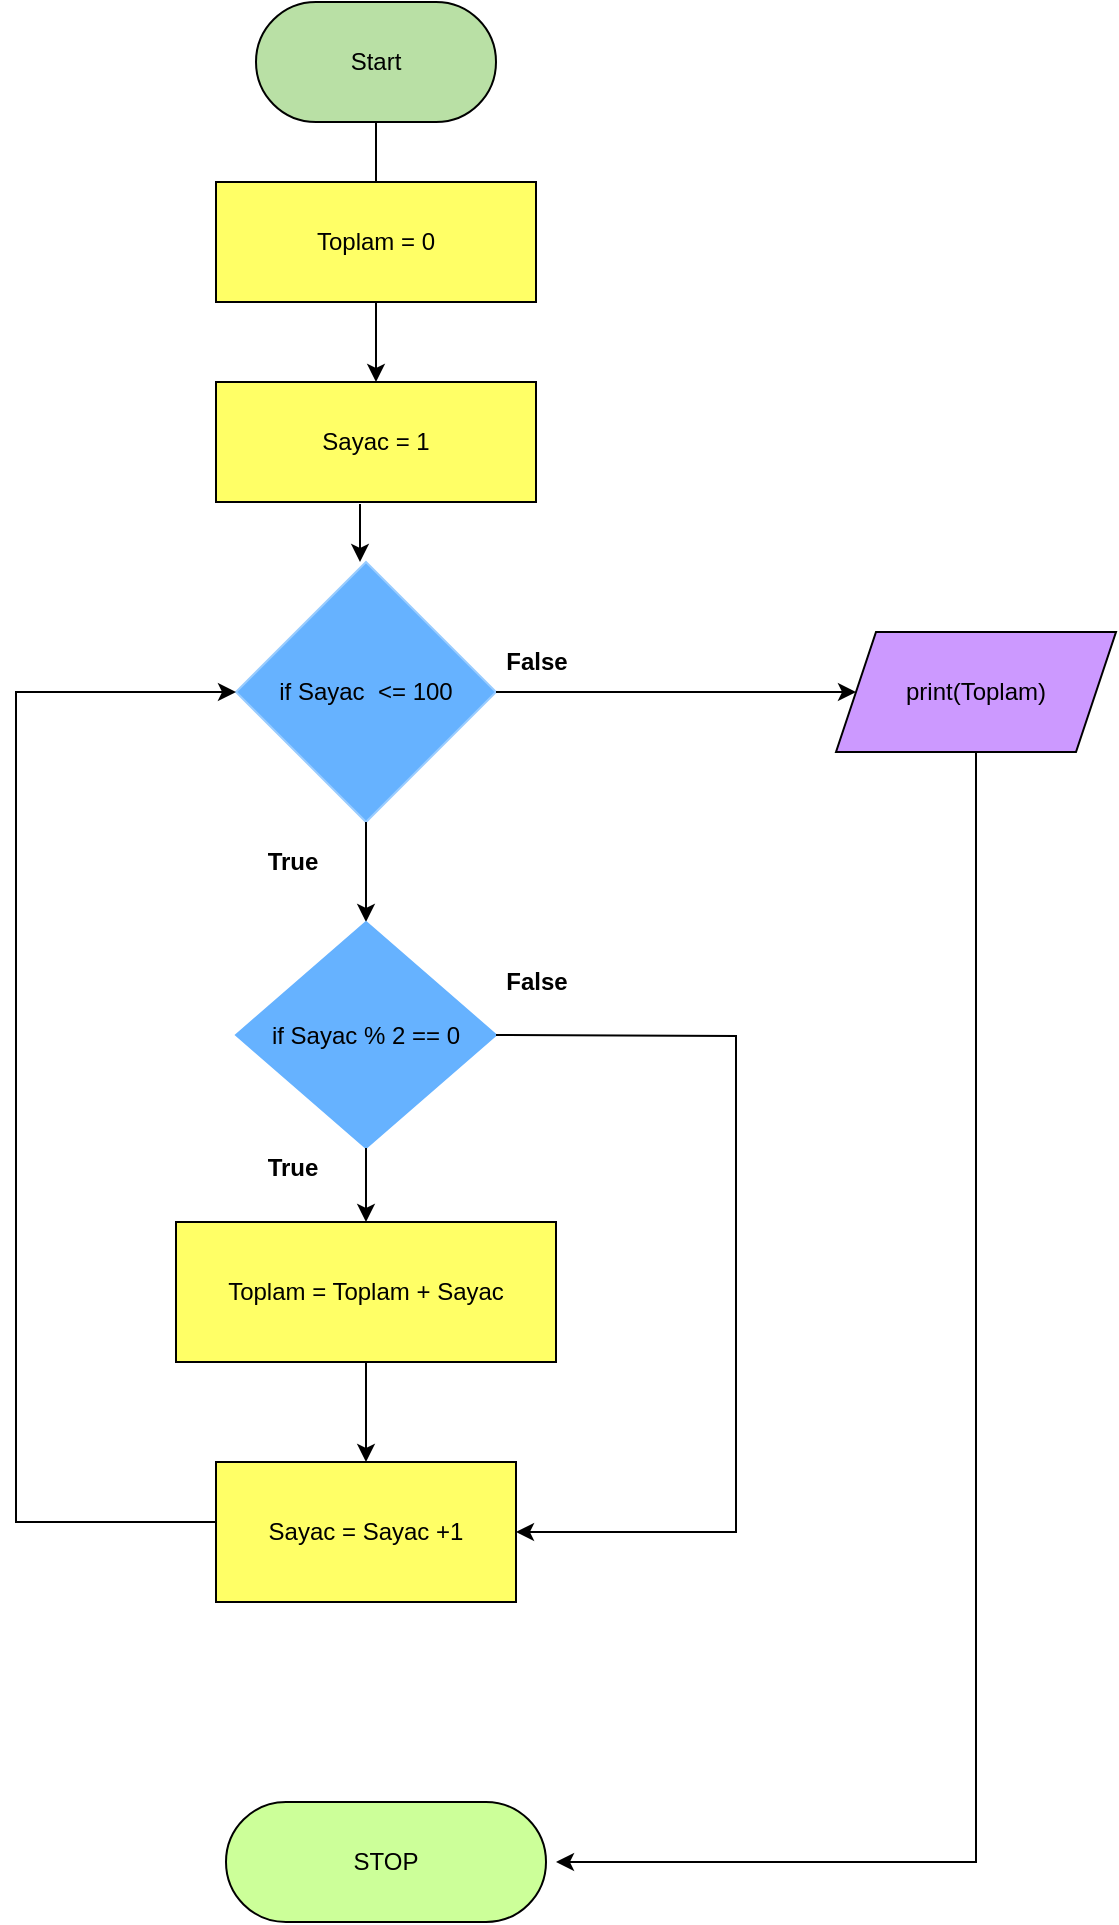 <mxfile version="16.5.6" type="device"><diagram id="XAf1AxXqJR2NTXRaaXhK" name="Page-1"><mxGraphModel dx="1186" dy="650" grid="1" gridSize="10" guides="1" tooltips="1" connect="1" arrows="1" fold="1" page="1" pageScale="1" pageWidth="1169" pageHeight="1654" math="0" shadow="0"><root><mxCell id="0"/><mxCell id="1" parent="0"/><mxCell id="H7u6WFWI3lyK-wtJYTjB-2" value="" style="endArrow=classic;html=1;rounded=0;exitX=0.5;exitY=1;exitDx=0;exitDy=0;startArrow=none;" parent="1" source="H7u6WFWI3lyK-wtJYTjB-3" edge="1"><mxGeometry width="50" height="50" relative="1" as="geometry"><mxPoint x="560" y="360" as="sourcePoint"/><mxPoint x="490" y="180" as="targetPoint"/></mxGeometry></mxCell><mxCell id="H7u6WFWI3lyK-wtJYTjB-4" value="Sayac = 1" style="rounded=0;whiteSpace=wrap;html=1;fillColor=#FFFF66;" parent="1" vertex="1"><mxGeometry x="410" y="240" width="160" height="60" as="geometry"/></mxCell><mxCell id="H7u6WFWI3lyK-wtJYTjB-5" value="" style="endArrow=classic;html=1;rounded=0;exitX=0.5;exitY=1;exitDx=0;exitDy=0;entryX=0.5;entryY=0;entryDx=0;entryDy=0;" parent="1" source="H7u6WFWI3lyK-wtJYTjB-3" target="H7u6WFWI3lyK-wtJYTjB-4" edge="1"><mxGeometry width="50" height="50" relative="1" as="geometry"><mxPoint x="489.5" y="240" as="sourcePoint"/><mxPoint x="489.5" y="310" as="targetPoint"/></mxGeometry></mxCell><mxCell id="H7u6WFWI3lyK-wtJYTjB-3" value="Toplam = 0" style="rounded=0;whiteSpace=wrap;html=1;fillColor=#FFFF66;" parent="1" vertex="1"><mxGeometry x="410" y="140" width="160" height="60" as="geometry"/></mxCell><mxCell id="H7u6WFWI3lyK-wtJYTjB-9" value="" style="endArrow=none;html=1;rounded=0;exitX=0.5;exitY=1;exitDx=0;exitDy=0;" parent="1" source="H7u6WFWI3lyK-wtJYTjB-1" target="H7u6WFWI3lyK-wtJYTjB-3" edge="1"><mxGeometry width="50" height="50" relative="1" as="geometry"><mxPoint x="490" y="110" as="sourcePoint"/><mxPoint x="490" y="180" as="targetPoint"/></mxGeometry></mxCell><mxCell id="H7u6WFWI3lyK-wtJYTjB-19" value="if Sayac&amp;nbsp; &amp;lt;= 100" style="rhombus;whiteSpace=wrap;html=1;strokeColor=#99CCFF;fillColor=#66B2FF;" parent="1" vertex="1"><mxGeometry x="420" y="330" width="130" height="130" as="geometry"/></mxCell><mxCell id="H7u6WFWI3lyK-wtJYTjB-22" value="False" style="text;html=1;align=center;verticalAlign=middle;resizable=0;points=[];autosize=1;strokeColor=none;fillColor=none;fontStyle=1" parent="1" vertex="1"><mxGeometry x="545" y="370" width="50" height="20" as="geometry"/></mxCell><mxCell id="H7u6WFWI3lyK-wtJYTjB-23" value="" style="endArrow=classic;html=1;rounded=0;exitX=0.5;exitY=1;exitDx=0;exitDy=0;" parent="1" source="H7u6WFWI3lyK-wtJYTjB-19" edge="1"><mxGeometry width="50" height="50" relative="1" as="geometry"><mxPoint x="550" y="360" as="sourcePoint"/><mxPoint x="485" y="510" as="targetPoint"/></mxGeometry></mxCell><mxCell id="H7u6WFWI3lyK-wtJYTjB-24" value="if Sayac % 2 == 0" style="rhombus;whiteSpace=wrap;html=1;fillColor=#66B2FF;strokeColor=#66B2FF;" parent="1" vertex="1"><mxGeometry x="420" y="510" width="130" height="113" as="geometry"/></mxCell><mxCell id="H7u6WFWI3lyK-wtJYTjB-25" value="" style="endArrow=classic;html=1;rounded=0;exitX=0.5;exitY=1;exitDx=0;exitDy=0;" parent="1" source="H7u6WFWI3lyK-wtJYTjB-24" target="H7u6WFWI3lyK-wtJYTjB-26" edge="1"><mxGeometry width="50" height="50" relative="1" as="geometry"><mxPoint x="550" y="480" as="sourcePoint"/><mxPoint x="485" y="680" as="targetPoint"/></mxGeometry></mxCell><mxCell id="H7u6WFWI3lyK-wtJYTjB-26" value="Toplam = Toplam + Sayac" style="shape=parallelogram;perimeter=parallelogramPerimeter;whiteSpace=wrap;html=1;fixedSize=1;size=0;fillColor=#FFFF66;" parent="1" vertex="1"><mxGeometry x="390" y="660" width="190" height="70" as="geometry"/></mxCell><mxCell id="H7u6WFWI3lyK-wtJYTjB-27" value="True" style="text;html=1;align=center;verticalAlign=middle;resizable=0;points=[];autosize=1;strokeColor=none;fillColor=none;fontStyle=1" parent="1" vertex="1"><mxGeometry x="427.5" y="623" width="40" height="20" as="geometry"/></mxCell><mxCell id="H7u6WFWI3lyK-wtJYTjB-29" value="" style="endArrow=classic;html=1;rounded=0;exitX=1;exitY=0.5;exitDx=0;exitDy=0;entryX=1;entryY=0.5;entryDx=0;entryDy=0;" parent="1" source="H7u6WFWI3lyK-wtJYTjB-24" target="H7u6WFWI3lyK-wtJYTjB-32" edge="1"><mxGeometry width="50" height="50" relative="1" as="geometry"><mxPoint x="550" y="530" as="sourcePoint"/><mxPoint x="560" y="810" as="targetPoint"/><Array as="points"><mxPoint x="670" y="567"/><mxPoint x="670" y="815"/></Array></mxGeometry></mxCell><mxCell id="H7u6WFWI3lyK-wtJYTjB-30" value="False" style="text;html=1;align=center;verticalAlign=middle;resizable=0;points=[];autosize=1;strokeColor=none;fillColor=none;fontStyle=1" parent="1" vertex="1"><mxGeometry x="545" y="530" width="50" height="20" as="geometry"/></mxCell><mxCell id="H7u6WFWI3lyK-wtJYTjB-31" value="" style="endArrow=classic;html=1;rounded=0;exitX=0.5;exitY=1;exitDx=0;exitDy=0;" parent="1" source="H7u6WFWI3lyK-wtJYTjB-26" target="H7u6WFWI3lyK-wtJYTjB-32" edge="1"><mxGeometry width="50" height="50" relative="1" as="geometry"><mxPoint x="550" y="640" as="sourcePoint"/><mxPoint x="485" y="790" as="targetPoint"/></mxGeometry></mxCell><mxCell id="H7u6WFWI3lyK-wtJYTjB-32" value="Sayac = Sayac +1" style="shape=parallelogram;perimeter=parallelogramPerimeter;whiteSpace=wrap;html=1;fixedSize=1;size=0;fillColor=#FFFF66;" parent="1" vertex="1"><mxGeometry x="410" y="780" width="150" height="70" as="geometry"/></mxCell><mxCell id="H7u6WFWI3lyK-wtJYTjB-33" value="True" style="text;html=1;align=center;verticalAlign=middle;resizable=0;points=[];autosize=1;strokeColor=none;fillColor=none;fontStyle=1" parent="1" vertex="1"><mxGeometry x="427.5" y="470" width="40" height="20" as="geometry"/></mxCell><mxCell id="H7u6WFWI3lyK-wtJYTjB-34" value="" style="endArrow=classic;html=1;rounded=0;entryX=0;entryY=0.5;entryDx=0;entryDy=0;" parent="1" target="H7u6WFWI3lyK-wtJYTjB-19" edge="1"><mxGeometry width="50" height="50" relative="1" as="geometry"><mxPoint x="410" y="810" as="sourcePoint"/><mxPoint x="410" y="400" as="targetPoint"/><Array as="points"><mxPoint x="400" y="810"/><mxPoint x="310" y="810"/><mxPoint x="310" y="620"/><mxPoint x="310" y="395"/></Array></mxGeometry></mxCell><mxCell id="H7u6WFWI3lyK-wtJYTjB-35" value="" style="endArrow=classic;html=1;rounded=0;exitX=1;exitY=0.5;exitDx=0;exitDy=0;" parent="1" source="H7u6WFWI3lyK-wtJYTjB-19" target="H7u6WFWI3lyK-wtJYTjB-36" edge="1"><mxGeometry width="50" height="50" relative="1" as="geometry"><mxPoint x="550" y="440" as="sourcePoint"/><mxPoint x="630" y="395" as="targetPoint"/></mxGeometry></mxCell><mxCell id="H7u6WFWI3lyK-wtJYTjB-36" value="print(Toplam)" style="shape=parallelogram;perimeter=parallelogramPerimeter;whiteSpace=wrap;html=1;fixedSize=1;fillColor=#CC99FF;" parent="1" vertex="1"><mxGeometry x="720" y="365" width="140" height="60" as="geometry"/></mxCell><mxCell id="H7u6WFWI3lyK-wtJYTjB-37" value="STOP" style="rounded=1;whiteSpace=wrap;html=1;arcSize=50;fillColor=#CCFF99;" parent="1" vertex="1"><mxGeometry x="415" y="950" width="160" height="60" as="geometry"/></mxCell><mxCell id="H7u6WFWI3lyK-wtJYTjB-38" value="" style="endArrow=classic;html=1;rounded=0;exitX=0.5;exitY=1;exitDx=0;exitDy=0;" parent="1" source="H7u6WFWI3lyK-wtJYTjB-36" edge="1"><mxGeometry width="50" height="50" relative="1" as="geometry"><mxPoint x="550" y="580" as="sourcePoint"/><mxPoint x="580" y="980" as="targetPoint"/><Array as="points"><mxPoint x="790" y="980"/></Array></mxGeometry></mxCell><mxCell id="NBUKUbsd4hEjTgRC52Br-5" value="" style="endArrow=classic;html=1;rounded=0;exitX=0.45;exitY=1.017;exitDx=0;exitDy=0;exitPerimeter=0;" edge="1" parent="1" source="H7u6WFWI3lyK-wtJYTjB-4"><mxGeometry width="50" height="50" relative="1" as="geometry"><mxPoint x="560" y="610" as="sourcePoint"/><mxPoint x="482" y="330" as="targetPoint"/></mxGeometry></mxCell><mxCell id="H7u6WFWI3lyK-wtJYTjB-1" value="Start" style="rounded=1;whiteSpace=wrap;html=1;arcSize=50;fillColor=#B9E0A5;" parent="1" vertex="1"><mxGeometry x="430" y="50" width="120" height="60" as="geometry"/></mxCell></root></mxGraphModel></diagram></mxfile>